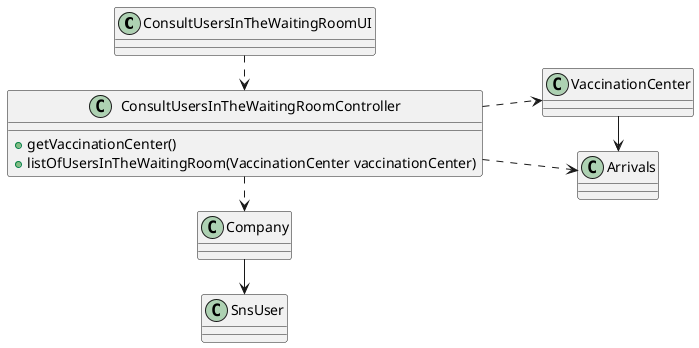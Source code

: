 @startuml
'https://plantuml.com/class-diagram




class ConsultUsersInTheWaitingRoomUI

class ConsultUsersInTheWaitingRoomController{
+getVaccinationCenter()
+listOfUsersInTheWaitingRoom(VaccinationCenter vaccinationCenter)
}

class Arrivals

class VaccinationCenter

class Company

class SnsUser


left to right direction

ConsultUsersInTheWaitingRoomUI .> ConsultUsersInTheWaitingRoomController
ConsultUsersInTheWaitingRoomController ..> Arrivals
ConsultUsersInTheWaitingRoomController .r.> Company
Company -> SnsUser
ConsultUsersInTheWaitingRoomController ..> VaccinationCenter
VaccinationCenter->Arrivals


@enduml